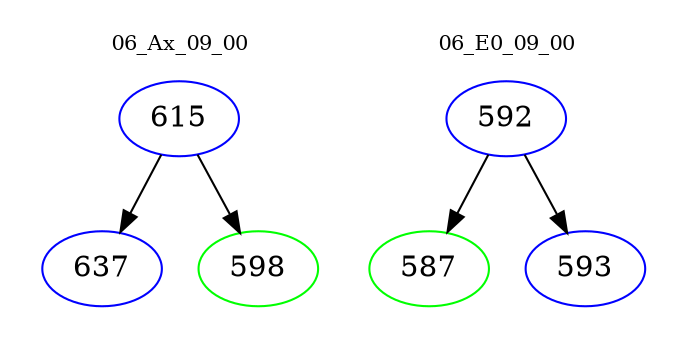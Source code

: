 digraph{
subgraph cluster_0 {
color = white
label = "06_Ax_09_00";
fontsize=10;
T0_615 [label="615", color="blue"]
T0_615 -> T0_637 [color="black"]
T0_637 [label="637", color="blue"]
T0_615 -> T0_598 [color="black"]
T0_598 [label="598", color="green"]
}
subgraph cluster_1 {
color = white
label = "06_E0_09_00";
fontsize=10;
T1_592 [label="592", color="blue"]
T1_592 -> T1_587 [color="black"]
T1_587 [label="587", color="green"]
T1_592 -> T1_593 [color="black"]
T1_593 [label="593", color="blue"]
}
}
